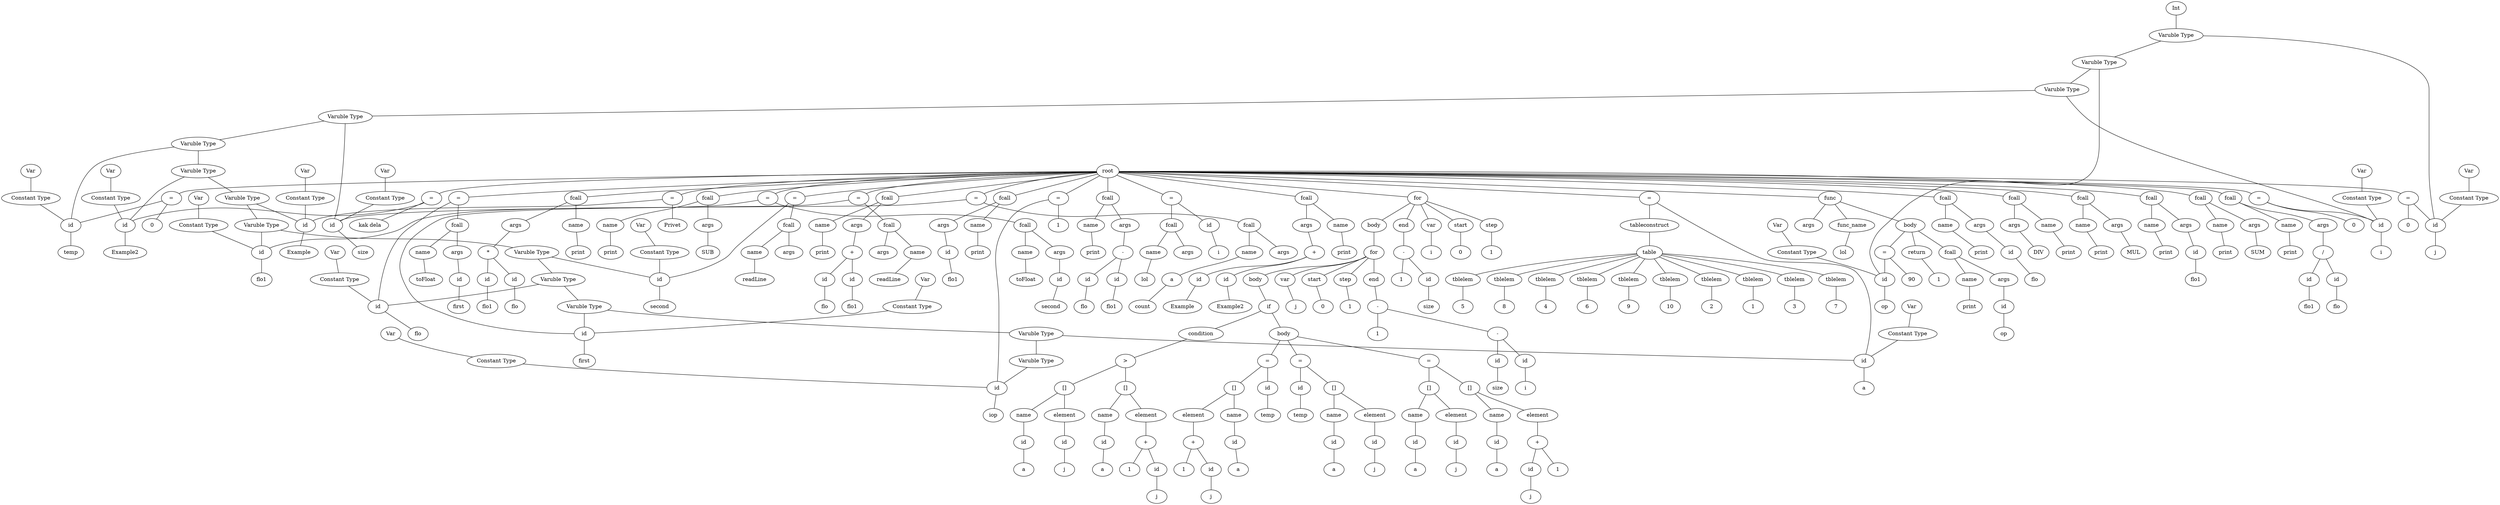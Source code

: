 graph graphname {
root;
assign0[label = "="];
root--assign0;
expr0[label = "id"];
assign0--expr0;
type0[label = "Varuble Type"];
type0--expr0;
type1[label = "Int"];
type1--type0;
consttype0[label = "Constant Type"];
consttype0--expr0;
consttype1[label = "Var"];
consttype1--consttype0;
expr1[label = "iop"];
expr0--expr1;
expr2[label = "1"];
assign0--expr2;
assign1[label = "="];
root--assign1;
expr3[label = "id"];
assign1--expr3;
type1[label = "Varuble Type"];
type1--expr3;
type2[label = "Int"];
type2--type1;
consttype2[label = "Constant Type"];
consttype2--expr3;
consttype3[label = "Var"];
consttype3--consttype2;
expr4[label = "a"];
expr3--expr4;
expr5[label = "tableconstruct"];
assign1--expr5;
table0[label = "table"];
expr5--table0;
table00[label = "tblelem"];
table0--table00;
expr6[label = "2"];
table00--expr6;
table01[label = "tblelem"];
table0--table01;
expr7[label = "1"];
table01--expr7;
table02[label = "tblelem"];
table0--table02;
expr8[label = "3"];
table02--expr8;
table03[label = "tblelem"];
table0--table03;
expr9[label = "7"];
table03--expr9;
table04[label = "tblelem"];
table0--table04;
expr10[label = "5"];
table04--expr10;
table05[label = "tblelem"];
table0--table05;
expr11[label = "8"];
table05--expr11;
table06[label = "tblelem"];
table0--table06;
expr12[label = "4"];
table06--expr12;
table07[label = "tblelem"];
table0--table07;
expr13[label = "6"];
table07--expr13;
table08[label = "tblelem"];
table0--table08;
expr14[label = "9"];
table08--expr14;
table09[label = "tblelem"];
table0--table09;
expr15[label = "10"];
table09--expr15;
assign2[label = "="];
root--assign2;
expr16[label = "id"];
assign2--expr16;
type2[label = "Varuble Type"];
type2--expr16;
type3[label = "Void"];
type3--type2;
consttype4[label = "Constant Type"];
consttype4--expr16;
consttype5[label = "Var"];
consttype5--consttype4;
expr17[label = "first"];
expr16--expr17;
expr18[label = "fcall"];
assign2--expr18;
expr18name[label = "name"];
expr19[label = "readLine"];
expr18name--expr19;
expr18--expr18name;
expr18args[label = " args "];
expr18 -- expr18args;
assign3[label = "="];
root--assign3;
expr20[label = "id"];
assign3--expr20;
type3[label = "Varuble Type"];
type3--expr20;
type4[label = "Float"];
type4--type3;
consttype6[label = "Constant Type"];
consttype6--expr20;
consttype7[label = "Var"];
consttype7--consttype6;
expr21[label = "flo"];
expr20--expr21;
expr22[label = "fcall"];
assign3--expr22;
expr22name[label = "name"];
expr23[label = "toFloat"];
expr22name--expr23;
expr22--expr22name;
expr22args[label = " args "];
expr22 -- expr22args;
expr24[label = "id"];
expr22args--expr24;
expr25[label = "first"];
expr24--expr25;
expr26[label = "fcall"];
root--expr26;
expr26name[label = "name"];
expr27[label = "print"];
expr26name--expr27;
expr26--expr26name;
expr26args[label = " args "];
expr26 -- expr26args;
expr28[label = "id"];
expr26args--expr28;
expr29[label = "flo"];
expr28--expr29;
assign4[label = "="];
root--assign4;
expr30[label = "id"];
assign4--expr30;
type4[label = "Varuble Type"];
type4--expr30;
type5[label = "Void"];
type5--type4;
consttype8[label = "Constant Type"];
consttype8--expr30;
consttype9[label = "Var"];
consttype9--consttype8;
expr31[label = "second"];
expr30--expr31;
expr32[label = "fcall"];
assign4--expr32;
expr32name[label = "name"];
expr33[label = "readLine"];
expr32name--expr33;
expr32--expr32name;
expr32args[label = " args "];
expr32 -- expr32args;
assign5[label = "="];
root--assign5;
expr34[label = "id"];
assign5--expr34;
type5[label = "Varuble Type"];
type5--expr34;
type6[label = "Float"];
type6--type5;
consttype10[label = "Constant Type"];
consttype10--expr34;
consttype11[label = "Var"];
consttype11--consttype10;
expr35[label = "flo1"];
expr34--expr35;
expr36[label = "fcall"];
assign5--expr36;
expr36name[label = "name"];
expr37[label = "toFloat"];
expr36name--expr37;
expr36--expr36name;
expr36args[label = " args "];
expr36 -- expr36args;
expr38[label = "id"];
expr36args--expr38;
expr39[label = "second"];
expr38--expr39;
expr40[label = "fcall"];
root--expr40;
expr40name[label = "name"];
expr41[label = "print"];
expr40name--expr41;
expr40--expr40name;
expr40args[label = " args "];
expr40 -- expr40args;
expr42[label = "id"];
expr40args--expr42;
expr43[label = "flo1"];
expr42--expr43;
expr44[label = "fcall"];
root--expr44;
expr44name[label = "name"];
expr45[label = "print"];
expr44name--expr45;
expr44--expr44name;
expr44args[label = " args "];
expr44 -- expr44args;
expr46[label = "id"];
expr44args--expr46;
expr47[label = "flo1"];
expr46--expr47;
expr48[label = "fcall"];
root--expr48;
expr48name[label = "name"];
expr49[label = "print"];
expr48name--expr49;
expr48--expr48name;
expr48args[label = " args "];
expr48 -- expr48args;
expr50[label = "DIV"];
expr48args--expr50;
expr51[label = "fcall"];
root--expr51;
expr51name[label = "name"];
expr52[label = "print"];
expr51name--expr52;
expr51--expr51name;
expr51args[label = " args "];
expr51 -- expr51args;
expr53[label = "/"];
expr51args--expr53;
expr54[label = "id"];
expr53--expr54;
expr55[label = "flo"];
expr54--expr55;
expr56[label = "id"];
expr53--expr56;
expr57[label = "flo1"];
expr56--expr57;
expr58[label = "fcall"];
root--expr58;
expr58name[label = "name"];
expr59[label = "print"];
expr58name--expr59;
expr58--expr58name;
expr58args[label = " args "];
expr58 -- expr58args;
expr60[label = "MUL"];
expr58args--expr60;
expr61[label = "fcall"];
root--expr61;
expr61name[label = "name"];
expr62[label = "print"];
expr61name--expr62;
expr61--expr61name;
expr61args[label = " args "];
expr61 -- expr61args;
expr63[label = "*"];
expr61args--expr63;
expr64[label = "id"];
expr63--expr64;
expr65[label = "flo"];
expr64--expr65;
expr66[label = "id"];
expr63--expr66;
expr67[label = "flo1"];
expr66--expr67;
expr68[label = "fcall"];
root--expr68;
expr68name[label = "name"];
expr69[label = "print"];
expr68name--expr69;
expr68--expr68name;
expr68args[label = " args "];
expr68 -- expr68args;
expr70[label = "SUM"];
expr68args--expr70;
expr71[label = "fcall"];
root--expr71;
expr71name[label = "name"];
expr72[label = "print"];
expr71name--expr72;
expr71--expr71name;
expr71args[label = " args "];
expr71 -- expr71args;
expr73[label = "+"];
expr71args--expr73;
expr74[label = "id"];
expr73--expr74;
expr75[label = "flo"];
expr74--expr75;
expr76[label = "id"];
expr73--expr76;
expr77[label = "flo1"];
expr76--expr77;
expr78[label = "fcall"];
root--expr78;
expr78name[label = "name"];
expr79[label = "print"];
expr78name--expr79;
expr78--expr78name;
expr78args[label = " args "];
expr78 -- expr78args;
expr80[label = "SUB"];
expr78args--expr80;
expr81[label = "fcall"];
root--expr81;
expr81name[label = "name"];
expr82[label = "print"];
expr81name--expr82;
expr81--expr81name;
expr81args[label = " args "];
expr81 -- expr81args;
expr83[label = "-"];
expr81args--expr83;
expr84[label = "id"];
expr83--expr84;
expr85[label = "flo"];
expr84--expr85;
expr86[label = "id"];
expr83--expr86;
expr87[label = "flo1"];
expr86--expr87;
assign6[label = "="];
root--assign6;
expr88[label = "id"];
assign6--expr88;
type6[label = "Varuble Type"];
type6--expr88;
type7[label = "String"];
type7--type6;
consttype12[label = "Constant Type"];
consttype12--expr88;
consttype13[label = "Var"];
consttype13--consttype12;
expr89[label = "Example"];
expr88--expr89;
expr90[label = "Privet"];
assign6--expr90;
assign7[label = "="];
root--assign7;
expr91[label = "id"];
assign7--expr91;
type7[label = "Varuble Type"];
type7--expr91;
type8[label = "String"];
type8--type7;
consttype14[label = "Constant Type"];
consttype14--expr91;
consttype15[label = "Var"];
consttype15--consttype14;
expr92[label = "Example2"];
expr91--expr92;
expr93[label = " kak dela"];
assign7--expr93;
expr94[label = "fcall"];
root--expr94;
expr94name[label = "name"];
expr95[label = "print"];
expr94name--expr95;
expr94--expr94name;
expr94args[label = " args "];
expr94 -- expr94args;
expr96[label = "+"];
expr94args--expr96;
expr97[label = "id"];
expr96--expr97;
expr98[label = "Example"];
expr97--expr98;
expr99[label = "id"];
expr96--expr99;
expr100[label = "Example2"];
expr99--expr100;
assign8[label = "="];
root--assign8;
expr101[label = "id"];
assign8--expr101;
type8[label = "Varuble Type"];
type8--expr101;
type9[label = "Int"];
type9--type8;
consttype16[label = "Constant Type"];
consttype16--expr101;
consttype17[label = "Var"];
consttype17--consttype16;
expr102[label = "temp"];
expr101--expr102;
expr103[label = "0"];
assign8--expr103;
assign9[label = "="];
root--assign9;
expr104[label = "id"];
assign9--expr104;
type9[label = "Varuble Type"];
type9--expr104;
type10[label = "Void"];
type10--type9;
consttype18[label = "Constant Type"];
consttype18--expr104;
consttype19[label = "Var"];
consttype19--consttype18;
expr105[label = "size"];
expr104--expr105;
expr106[label = "fcall"];
assign9--expr106;
expr106name[label = "name"];
expr107[label = "a"];
expr106name--expr107;
expr108[label = "count"];
expr107--expr108;
expr106--expr106name;
expr106args[label = " args "];
expr106 -- expr106args;
assign10[label = "="];
root--assign10;
expr109[label = "id"];
assign10--expr109;
type10[label = "Varuble Type"];
type10--expr109;
type11[label = "Int"];
type11--type10;
consttype20[label = "Constant Type"];
consttype20--expr109;
consttype21[label = "Var"];
consttype21--consttype20;
expr110[label = "i"];
expr109--expr110;
expr111[label = "0"];
assign10--expr111;
func0[label = "func"];
root--func0;
func0name[label = "func_name"];
expr112[label = "lol"];
func0name--expr112;
func0--func0name;
func0args[label = " args "];
func0 -- func0args;
func0body[label = " body "];
func0 -- func0body;
assign11[label = "="];
func0body--assign11;
expr113[label = "id"];
assign11--expr113;
type11[label = "Varuble Type"];
type11--expr113;
type12[label = "Int"];
type12--type11;
consttype22[label = "Constant Type"];
consttype22--expr113;
consttype23[label = "Var"];
consttype23--consttype22;
expr114[label = "op"];
expr113--expr114;
expr115[label = "90"];
assign11--expr115;
expr116[label = "fcall"];
func0body--expr116;
expr116name[label = "name"];
expr117[label = "print"];
expr116name--expr117;
expr116--expr116name;
expr116args[label = " args "];
expr116 -- expr116args;
expr118[label = "id"];
expr116args--expr118;
expr119[label = "op"];
expr118--expr119;
return12[label = "return"];
func0body--return12;
expr120[label = "1"];
return12--expr120;
assign13[label = "="];
root--assign13;
expr121[label = "id"];
assign13--expr121;
expr122[label = "i"];
expr121--expr122;
expr123[label = "fcall"];
assign13--expr123;
expr123name[label = "name"];
expr124[label = "lol"];
expr123name--expr124;
expr123--expr123name;
expr123args[label = " args "];
expr123 -- expr123args;
assign14[label = "="];
root--assign14;
expr125[label = "id"];
assign14--expr125;
type12[label = "Varuble Type"];
type12--expr125;
type13[label = "Int"];
type13--type12;
consttype24[label = "Constant Type"];
consttype24--expr125;
consttype25[label = "Var"];
consttype25--consttype24;
expr126[label = "j"];
expr125--expr126;
expr127[label = "0"];
assign14--expr127;
for0[label = "for"];
root--for0;
for0body[label = "body"];
for0--for0body;for1[label = "for"];
for0body--for1;
for1body[label = "body"];
for1--for1body;if0[label = "if"];
for1body--if0;if0condition[label = " condition "];
if0 -- if0condition;
expr128[label = ">"];
if0condition--expr128;
expr129[label = "[]"];
expr128--expr129;
expr129name[label = "name"];
expr130[label = "id"];
expr129name--expr130;
expr131[label = "a"];
expr130--expr131;
expr129--expr129name;
expr129args[label = " element "];
expr129 -- expr129args;
expr132[label = "id"];
expr129args--expr132;
expr133[label = "j"];
expr132--expr133;
expr134[label = "[]"];
expr128--expr134;
expr134name[label = "name"];
expr135[label = "id"];
expr134name--expr135;
expr136[label = "a"];
expr135--expr136;
expr134--expr134name;
expr134args[label = " element "];
expr134 -- expr134args;
expr137[label = "+"];
expr134args--expr137;
expr138[label = "id"];
expr137--expr138;
expr139[label = "j"];
expr138--expr139;
expr140[label = "1"];
expr137--expr140;
if0body[label = " body "];
if0 -- if0body;
assign15[label = "="];
if0body--assign15;
expr141[label = "id"];
assign15--expr141;
expr142[label = "temp"];
expr141--expr142;
expr143[label = "[]"];
assign15--expr143;
expr143name[label = "name"];
expr144[label = "id"];
expr143name--expr144;
expr145[label = "a"];
expr144--expr145;
expr143--expr143name;
expr143args[label = " element "];
expr143 -- expr143args;
expr146[label = "id"];
expr143args--expr146;
expr147[label = "j"];
expr146--expr147;
assign16[label = "="];
if0body--assign16;
expr148[label = "[]"];
assign16--expr148;
expr148name[label = "name"];
expr149[label = "id"];
expr148name--expr149;
expr150[label = "a"];
expr149--expr150;
expr148--expr148name;
expr148args[label = " element "];
expr148 -- expr148args;
expr151[label = "id"];
expr148args--expr151;
expr152[label = "j"];
expr151--expr152;
expr153[label = "[]"];
assign16--expr153;
expr153name[label = "name"];
expr154[label = "id"];
expr153name--expr154;
expr155[label = "a"];
expr154--expr155;
expr153--expr153name;
expr153args[label = " element "];
expr153 -- expr153args;
expr156[label = "+"];
expr153args--expr156;
expr157[label = "id"];
expr156--expr157;
expr158[label = "j"];
expr157--expr158;
expr159[label = "1"];
expr156--expr159;
assign17[label = "="];
if0body--assign17;
expr160[label = "[]"];
assign17--expr160;
expr160name[label = "name"];
expr161[label = "id"];
expr160name--expr161;
expr162[label = "a"];
expr161--expr162;
expr160--expr160name;
expr160args[label = " element "];
expr160 -- expr160args;
expr163[label = "+"];
expr160args--expr163;
expr164[label = "id"];
expr163--expr164;
expr165[label = "j"];
expr164--expr165;
expr166[label = "1"];
expr163--expr166;
expr167[label = "id"];
assign17--expr167;
expr168[label = "temp"];
expr167--expr168;
for1varname[label = "var"];
for1--for1varname;expr169[label = "j"];
for1varname--expr169;
for1start[label = "start"];
for1--for1start;expr170[label = "0"];
for1start--expr170;
for1end[label = "end"];
for1--for1end;expr171[label = "-"];
for1end--expr171;
expr172[label = "-"];
expr171--expr172;
expr173[label = "id"];
expr172--expr173;
expr174[label = "size"];
expr173--expr174;
expr175[label = "id"];
expr172--expr175;
expr176[label = "i"];
expr175--expr176;
expr177[label = "1"];
expr171--expr177;
for1step[label = "step"];
for1--for1step;expr178[label = "1"];
for1step--expr178;
for0varname[label = "var"];
for0--for0varname;expr179[label = "i"];
for0varname--expr179;
for0start[label = "start"];
for0--for0start;expr180[label = "0"];
for0start--expr180;
for0end[label = "end"];
for0--for0end;expr181[label = "-"];
for0end--expr181;
expr182[label = "id"];
expr181--expr182;
expr183[label = "size"];
expr182--expr183;
expr184[label = "1"];
expr181--expr184;
for0step[label = "step"];
for0--for0step;expr185[label = "1"];
for0step--expr185;
}
